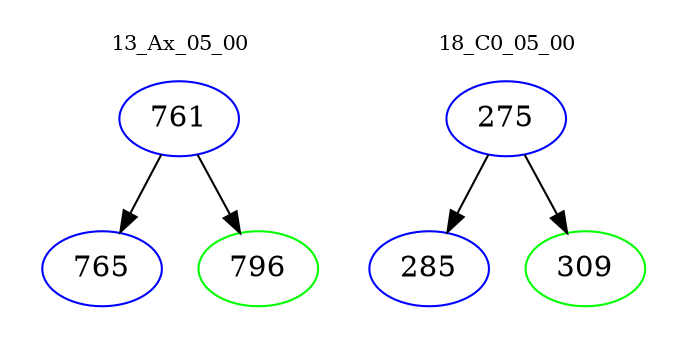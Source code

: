 digraph{
subgraph cluster_0 {
color = white
label = "13_Ax_05_00";
fontsize=10;
T0_761 [label="761", color="blue"]
T0_761 -> T0_765 [color="black"]
T0_765 [label="765", color="blue"]
T0_761 -> T0_796 [color="black"]
T0_796 [label="796", color="green"]
}
subgraph cluster_1 {
color = white
label = "18_C0_05_00";
fontsize=10;
T1_275 [label="275", color="blue"]
T1_275 -> T1_285 [color="black"]
T1_285 [label="285", color="blue"]
T1_275 -> T1_309 [color="black"]
T1_309 [label="309", color="green"]
}
}
